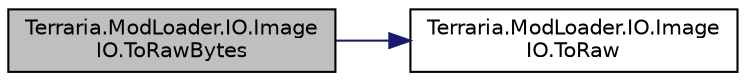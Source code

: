 digraph "Terraria.ModLoader.IO.ImageIO.ToRawBytes"
{
 // LATEX_PDF_SIZE
  edge [fontname="Helvetica",fontsize="10",labelfontname="Helvetica",labelfontsize="10"];
  node [fontname="Helvetica",fontsize="10",shape=record];
  rankdir="LR";
  Node1 [label="Terraria.ModLoader.IO.Image\lIO.ToRawBytes",height=0.2,width=0.4,color="black", fillcolor="grey75", style="filled", fontcolor="black",tooltip=" "];
  Node1 -> Node2 [color="midnightblue",fontsize="10",style="solid",fontname="Helvetica"];
  Node2 [label="Terraria.ModLoader.IO.Image\lIO.ToRaw",height=0.2,width=0.4,color="black", fillcolor="white", style="filled",URL="$class_terraria_1_1_mod_loader_1_1_i_o_1_1_image_i_o.html#a30b2585c00900aaed7dc23ac81cc8b6f",tooltip=" "];
}
